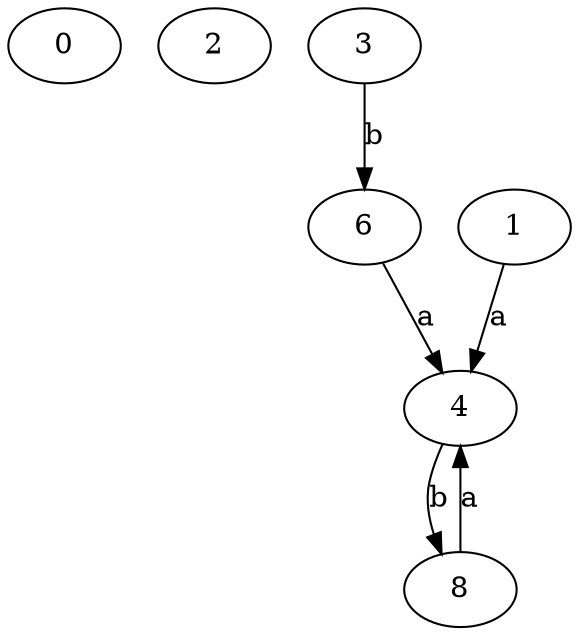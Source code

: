 strict digraph  {
0;
2;
3;
1;
4;
6;
8;
3 -> 6  [label=b];
1 -> 4  [label=a];
4 -> 8  [label=b];
6 -> 4  [label=a];
8 -> 4  [label=a];
}
